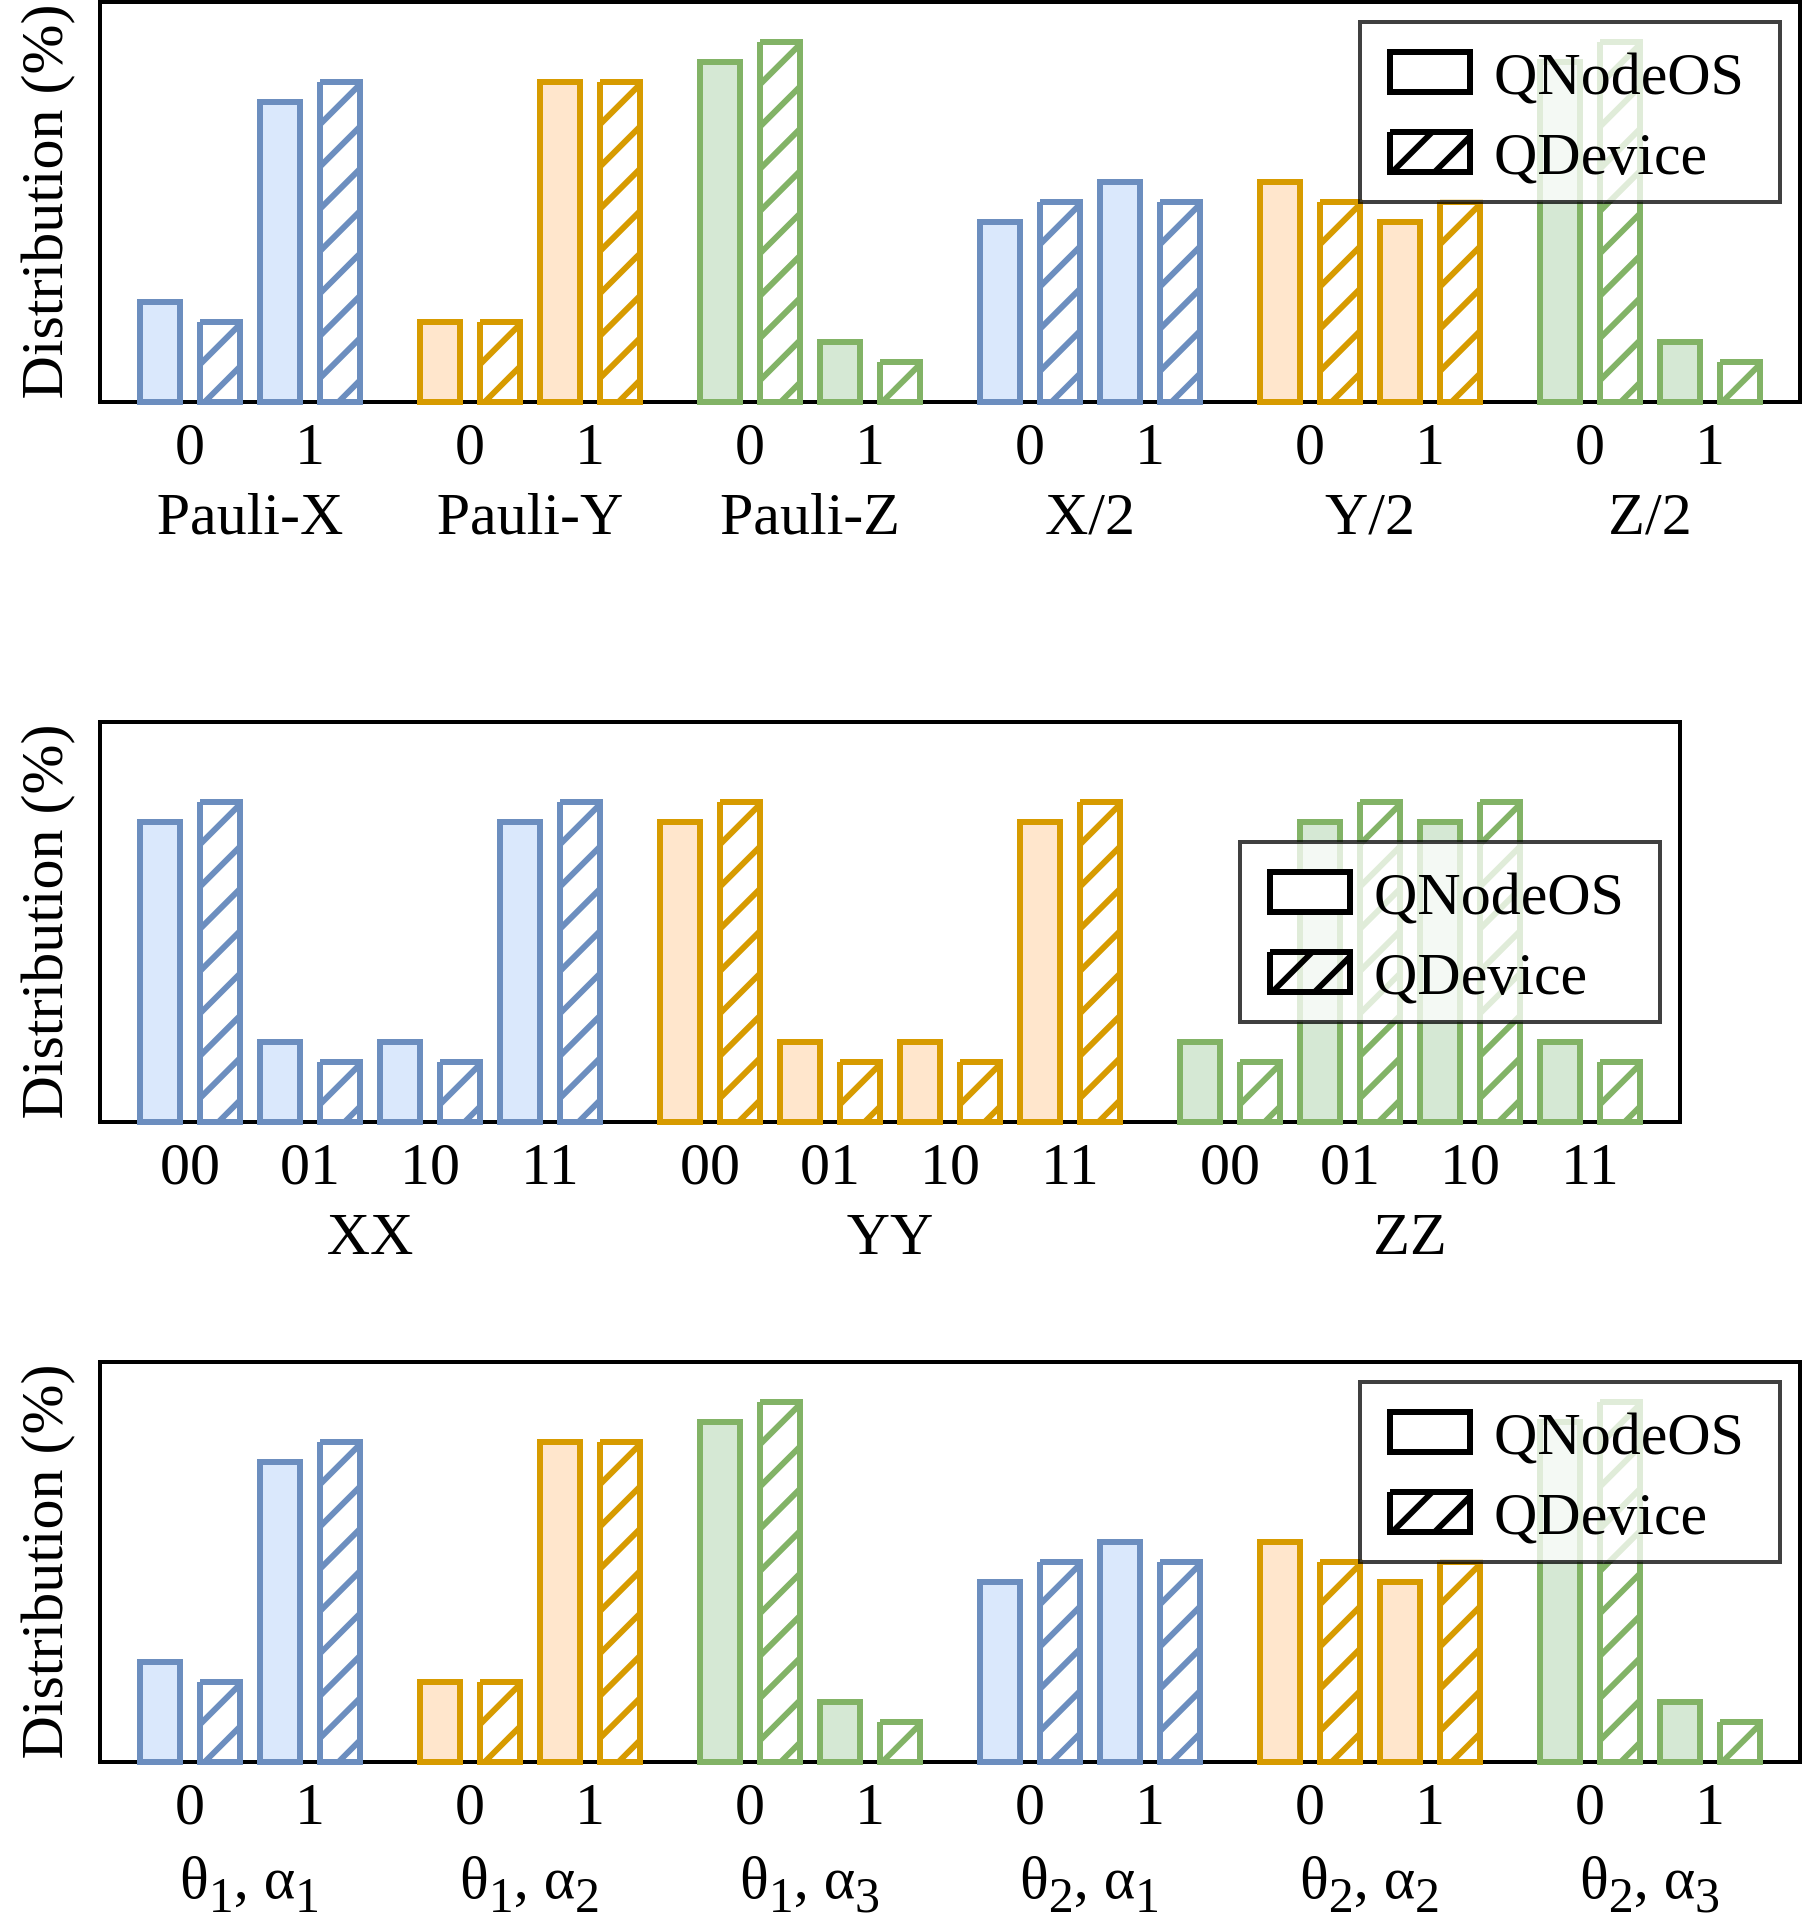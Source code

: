 <mxfile version="13.7.9" type="device"><diagram id="mOewzggBEa7QMWtd0Ktc" name="Page-1"><mxGraphModel dx="981" dy="559" grid="1" gridSize="10" guides="1" tooltips="1" connect="1" arrows="1" fold="1" page="1" pageScale="1" pageWidth="1100" pageHeight="850" math="0" shadow="0"><root><mxCell id="0"/><mxCell id="1" parent="0"/><mxCell id="BdCPT7Sbi80K2pTGD0yl-30" value="" style="rounded=0;whiteSpace=wrap;html=1;fillStyle=diag;fillColor=none;fontFamily=Times New Roman;fontSize=20;strokeWidth=2;" parent="1" vertex="1"><mxGeometry x="200" y="40" width="850" height="200" as="geometry"/></mxCell><mxCell id="BdCPT7Sbi80K2pTGD0yl-31" value="" style="rounded=0;whiteSpace=wrap;html=1;strokeColor=#6c8ebf;fillColor=#dae8fc;strokeWidth=3;" parent="1" vertex="1"><mxGeometry x="220" y="190" width="20" height="50" as="geometry"/></mxCell><mxCell id="BdCPT7Sbi80K2pTGD0yl-32" value="" style="rounded=0;whiteSpace=wrap;html=1;strokeColor=#6c8ebf;fillColor=#dae8fc;strokeWidth=3;" parent="1" vertex="1"><mxGeometry x="280" y="90" width="20" height="150" as="geometry"/></mxCell><mxCell id="BdCPT7Sbi80K2pTGD0yl-33" value="" style="rounded=0;whiteSpace=wrap;html=1;strokeColor=#d79b00;fillColor=#ffe6cc;strokeWidth=3;" parent="1" vertex="1"><mxGeometry x="420" y="80" width="20" height="160" as="geometry"/></mxCell><mxCell id="BdCPT7Sbi80K2pTGD0yl-34" value="" style="rounded=0;whiteSpace=wrap;html=1;strokeColor=#d79b00;fillColor=#ffe6cc;strokeWidth=3;" parent="1" vertex="1"><mxGeometry x="360" y="200" width="20" height="40" as="geometry"/></mxCell><mxCell id="BdCPT7Sbi80K2pTGD0yl-35" value="" style="rounded=0;whiteSpace=wrap;html=1;strokeColor=#82b366;fillColor=#d5e8d4;strokeWidth=3;" parent="1" vertex="1"><mxGeometry x="560" y="210" width="20" height="30" as="geometry"/></mxCell><mxCell id="BdCPT7Sbi80K2pTGD0yl-36" value="" style="rounded=0;whiteSpace=wrap;html=1;strokeColor=#82b366;fillColor=#d5e8d4;strokeWidth=3;" parent="1" vertex="1"><mxGeometry x="500" y="70" width="20" height="170" as="geometry"/></mxCell><mxCell id="BdCPT7Sbi80K2pTGD0yl-37" value="0" style="text;html=1;strokeColor=none;fillColor=none;align=center;verticalAlign=middle;whiteSpace=wrap;rounded=0;fontSize=30;fontFamily=Times New Roman;" parent="1" vertex="1"><mxGeometry x="220" y="250" width="50" height="20" as="geometry"/></mxCell><mxCell id="BdCPT7Sbi80K2pTGD0yl-38" value="1" style="text;html=1;strokeColor=none;fillColor=none;align=center;verticalAlign=middle;whiteSpace=wrap;rounded=0;fontSize=30;fontFamily=Times New Roman;" parent="1" vertex="1"><mxGeometry x="280" y="250" width="50" height="20" as="geometry"/></mxCell><mxCell id="BdCPT7Sbi80K2pTGD0yl-39" value="0" style="text;html=1;strokeColor=none;fillColor=none;align=center;verticalAlign=middle;whiteSpace=wrap;rounded=0;fontSize=30;fontFamily=Times New Roman;" parent="1" vertex="1"><mxGeometry x="360" y="250" width="50" height="20" as="geometry"/></mxCell><mxCell id="BdCPT7Sbi80K2pTGD0yl-40" value="1" style="text;html=1;strokeColor=none;fillColor=none;align=center;verticalAlign=middle;whiteSpace=wrap;rounded=0;fontSize=30;fontFamily=Times New Roman;" parent="1" vertex="1"><mxGeometry x="420" y="250" width="50" height="20" as="geometry"/></mxCell><mxCell id="BdCPT7Sbi80K2pTGD0yl-41" value="0" style="text;html=1;strokeColor=none;fillColor=none;align=center;verticalAlign=middle;whiteSpace=wrap;rounded=0;fontSize=30;fontFamily=Times New Roman;" parent="1" vertex="1"><mxGeometry x="500" y="250" width="50" height="20" as="geometry"/></mxCell><mxCell id="BdCPT7Sbi80K2pTGD0yl-42" value="1" style="text;html=1;strokeColor=none;fillColor=none;align=center;verticalAlign=middle;whiteSpace=wrap;rounded=0;fontSize=30;fontFamily=Times New Roman;" parent="1" vertex="1"><mxGeometry x="560" y="250" width="50" height="20" as="geometry"/></mxCell><mxCell id="BdCPT7Sbi80K2pTGD0yl-43" value="" style="verticalLabelPosition=bottom;verticalAlign=top;html=1;shape=mxgraph.basic.patternFillRect;fillStyle=diag;step=15;fillStrokeWidth=3;fillStrokeColor=#6C8EBF;fontFamily=Times New Roman;fontSize=20;fillColor=none;strokeWidth=3;strokeColor=#6C8EBF;" parent="1" vertex="1"><mxGeometry x="310" y="80" width="20" height="160" as="geometry"/></mxCell><mxCell id="BdCPT7Sbi80K2pTGD0yl-44" value="" style="verticalLabelPosition=bottom;verticalAlign=top;html=1;shape=mxgraph.basic.patternFillRect;fillStyle=diag;step=15;fillStrokeWidth=3;fillStrokeColor=#6C8EBF;fontFamily=Times New Roman;fontSize=20;fillColor=none;strokeWidth=3;strokeColor=#6C8EBF;" parent="1" vertex="1"><mxGeometry x="250" y="200" width="20" height="40" as="geometry"/></mxCell><mxCell id="BdCPT7Sbi80K2pTGD0yl-45" value="" style="verticalLabelPosition=bottom;verticalAlign=top;html=1;shape=mxgraph.basic.patternFillRect;fillStyle=diag;step=15;fillStrokeWidth=3;fillStrokeColor=#D79B00;fontFamily=Times New Roman;fontSize=20;fillColor=none;strokeWidth=3;strokeColor=#D79B00;" parent="1" vertex="1"><mxGeometry x="450" y="80" width="20" height="160" as="geometry"/></mxCell><mxCell id="BdCPT7Sbi80K2pTGD0yl-46" value="" style="verticalLabelPosition=bottom;verticalAlign=top;html=1;shape=mxgraph.basic.patternFillRect;fillStyle=diag;step=15;fillStrokeWidth=3;fillStrokeColor=#D79B00;fontFamily=Times New Roman;fontSize=20;fillColor=none;strokeWidth=3;strokeColor=#D79B00;" parent="1" vertex="1"><mxGeometry x="390" y="200" width="20" height="40" as="geometry"/></mxCell><mxCell id="BdCPT7Sbi80K2pTGD0yl-47" value="" style="verticalLabelPosition=bottom;verticalAlign=top;html=1;shape=mxgraph.basic.patternFillRect;fillStyle=diag;step=15;fillStrokeWidth=3;fillStrokeColor=#82B366;fontFamily=Times New Roman;fontSize=20;strokeColor=#82b366;fillColor=none;strokeWidth=3;" parent="1" vertex="1"><mxGeometry x="590" y="220" width="20" height="20" as="geometry"/></mxCell><mxCell id="BdCPT7Sbi80K2pTGD0yl-48" value="" style="verticalLabelPosition=bottom;verticalAlign=top;html=1;shape=mxgraph.basic.patternFillRect;fillStyle=diag;step=15;fillStrokeWidth=3;fillStrokeColor=#82B366;fontFamily=Times New Roman;fontSize=20;strokeColor=#82b366;fillColor=none;strokeWidth=3;" parent="1" vertex="1"><mxGeometry x="530" y="60" width="20" height="180" as="geometry"/></mxCell><mxCell id="BdCPT7Sbi80K2pTGD0yl-49" value="Pauli-X" style="text;html=1;strokeColor=none;fillColor=none;align=center;verticalAlign=middle;whiteSpace=wrap;rounded=0;fontSize=30;fontFamily=Times New Roman;" parent="1" vertex="1"><mxGeometry x="220" y="285" width="110" height="20" as="geometry"/></mxCell><mxCell id="BdCPT7Sbi80K2pTGD0yl-50" value="Pauli-Y" style="text;html=1;strokeColor=none;fillColor=none;align=center;verticalAlign=middle;whiteSpace=wrap;rounded=0;fontSize=30;fontFamily=Times New Roman;" parent="1" vertex="1"><mxGeometry x="360" y="285" width="110" height="20" as="geometry"/></mxCell><mxCell id="BdCPT7Sbi80K2pTGD0yl-52" value="Distribution (%)" style="text;html=1;strokeColor=none;fillColor=none;align=center;verticalAlign=middle;whiteSpace=wrap;rounded=0;fontSize=30;fontFamily=Times New Roman;horizontal=0;" parent="1" vertex="1"><mxGeometry x="150" y="40" width="40" height="200" as="geometry"/></mxCell><mxCell id="BdCPT7Sbi80K2pTGD0yl-53" value="" style="rounded=0;whiteSpace=wrap;html=1;fillStyle=diag;fillColor=none;fontFamily=Times New Roman;fontSize=20;strokeWidth=2;" parent="1" vertex="1"><mxGeometry x="200" y="400" width="790" height="200" as="geometry"/></mxCell><mxCell id="BdCPT7Sbi80K2pTGD0yl-54" value="" style="rounded=0;whiteSpace=wrap;html=1;strokeColor=#6c8ebf;fillColor=#dae8fc;strokeWidth=3;" parent="1" vertex="1"><mxGeometry x="220" y="450" width="20" height="150" as="geometry"/></mxCell><mxCell id="BdCPT7Sbi80K2pTGD0yl-60" value="00" style="text;html=1;strokeColor=none;fillColor=none;align=center;verticalAlign=middle;whiteSpace=wrap;rounded=0;fontSize=30;fontFamily=Times New Roman;" parent="1" vertex="1"><mxGeometry x="220" y="610" width="50" height="20" as="geometry"/></mxCell><mxCell id="BdCPT7Sbi80K2pTGD0yl-61" value="01" style="text;html=1;strokeColor=none;fillColor=none;align=center;verticalAlign=middle;whiteSpace=wrap;rounded=0;fontSize=30;fontFamily=Times New Roman;" parent="1" vertex="1"><mxGeometry x="280" y="610" width="50" height="20" as="geometry"/></mxCell><mxCell id="BdCPT7Sbi80K2pTGD0yl-66" value="" style="verticalLabelPosition=bottom;verticalAlign=top;html=1;shape=mxgraph.basic.patternFillRect;fillStyle=diag;step=15;fillStrokeWidth=3;fillStrokeColor=#6C8EBF;fontFamily=Times New Roman;fontSize=20;fillColor=none;strokeWidth=3;strokeColor=#6C8EBF;" parent="1" vertex="1"><mxGeometry x="250" y="440" width="20" height="160" as="geometry"/></mxCell><mxCell id="BdCPT7Sbi80K2pTGD0yl-67" value="" style="verticalLabelPosition=bottom;verticalAlign=top;html=1;shape=mxgraph.basic.patternFillRect;fillStyle=diag;step=15;fillStrokeWidth=3;fillStrokeColor=#6C8EBF;fontFamily=Times New Roman;fontSize=20;fillColor=none;strokeWidth=3;strokeColor=#6C8EBF;" parent="1" vertex="1"><mxGeometry x="310" y="570" width="20" height="30" as="geometry"/></mxCell><mxCell id="BdCPT7Sbi80K2pTGD0yl-72" value="XX" style="text;html=1;strokeColor=none;fillColor=none;align=center;verticalAlign=middle;whiteSpace=wrap;rounded=0;fontSize=30;fontFamily=Times New Roman;" parent="1" vertex="1"><mxGeometry x="220" y="645" width="230" height="20" as="geometry"/></mxCell><mxCell id="BdCPT7Sbi80K2pTGD0yl-75" value="Distribution (%)" style="text;html=1;strokeColor=none;fillColor=none;align=center;verticalAlign=middle;whiteSpace=wrap;rounded=0;fontSize=30;fontFamily=Times New Roman;horizontal=0;" parent="1" vertex="1"><mxGeometry x="150" y="400" width="40" height="200" as="geometry"/></mxCell><mxCell id="BdCPT7Sbi80K2pTGD0yl-77" value="" style="rounded=0;whiteSpace=wrap;html=1;strokeColor=#6c8ebf;fillColor=#dae8fc;strokeWidth=3;" parent="1" vertex="1"><mxGeometry x="280" y="560" width="20" height="40" as="geometry"/></mxCell><mxCell id="BdCPT7Sbi80K2pTGD0yl-80" value="" style="verticalLabelPosition=bottom;verticalAlign=top;html=1;shape=mxgraph.basic.patternFillRect;fillStyle=diag;step=15;fillStrokeWidth=3;fillStrokeColor=#6C8EBF;fontFamily=Times New Roman;fontSize=20;fillColor=none;strokeWidth=3;strokeColor=#6C8EBF;" parent="1" vertex="1"><mxGeometry x="370" y="570" width="20" height="30" as="geometry"/></mxCell><mxCell id="BdCPT7Sbi80K2pTGD0yl-81" value="" style="rounded=0;whiteSpace=wrap;html=1;strokeColor=#6c8ebf;fillColor=#dae8fc;strokeWidth=3;" parent="1" vertex="1"><mxGeometry x="340" y="560" width="20" height="40" as="geometry"/></mxCell><mxCell id="BdCPT7Sbi80K2pTGD0yl-82" value="" style="verticalLabelPosition=bottom;verticalAlign=top;html=1;shape=mxgraph.basic.patternFillRect;fillStyle=diag;step=15;fillStrokeWidth=3;fillStrokeColor=#6C8EBF;fontFamily=Times New Roman;fontSize=20;fillColor=none;strokeWidth=3;strokeColor=#6C8EBF;" parent="1" vertex="1"><mxGeometry x="430" y="440" width="20" height="160" as="geometry"/></mxCell><mxCell id="BdCPT7Sbi80K2pTGD0yl-83" value="" style="rounded=0;whiteSpace=wrap;html=1;strokeColor=#6c8ebf;fillColor=#dae8fc;strokeWidth=3;" parent="1" vertex="1"><mxGeometry x="400" y="450" width="20" height="150" as="geometry"/></mxCell><mxCell id="BdCPT7Sbi80K2pTGD0yl-84" value="" style="rounded=0;whiteSpace=wrap;html=1;strokeColor=#d79b00;fillColor=#ffe6cc;strokeWidth=3;" parent="1" vertex="1"><mxGeometry x="480" y="450" width="20" height="150" as="geometry"/></mxCell><mxCell id="BdCPT7Sbi80K2pTGD0yl-85" value="" style="verticalLabelPosition=bottom;verticalAlign=top;html=1;shape=mxgraph.basic.patternFillRect;fillStyle=diag;step=15;fillStrokeWidth=3;fillStrokeColor=#D79B00;fontFamily=Times New Roman;fontSize=20;fillColor=none;strokeWidth=3;strokeColor=#D79B00;" parent="1" vertex="1"><mxGeometry x="510" y="440" width="20" height="160" as="geometry"/></mxCell><mxCell id="BdCPT7Sbi80K2pTGD0yl-86" value="" style="verticalLabelPosition=bottom;verticalAlign=top;html=1;shape=mxgraph.basic.patternFillRect;fillStyle=diag;step=15;fillStrokeWidth=3;fillStrokeColor=#D79B00;fontFamily=Times New Roman;fontSize=20;fillColor=none;strokeWidth=3;strokeColor=#D79B00;" parent="1" vertex="1"><mxGeometry x="570" y="570" width="20" height="30" as="geometry"/></mxCell><mxCell id="BdCPT7Sbi80K2pTGD0yl-87" value="" style="rounded=0;whiteSpace=wrap;html=1;strokeColor=#d79b00;fillColor=#ffe6cc;strokeWidth=3;" parent="1" vertex="1"><mxGeometry x="540" y="560" width="20" height="40" as="geometry"/></mxCell><mxCell id="BdCPT7Sbi80K2pTGD0yl-88" value="" style="verticalLabelPosition=bottom;verticalAlign=top;html=1;shape=mxgraph.basic.patternFillRect;fillStyle=diag;step=15;fillStrokeWidth=3;fillStrokeColor=#D79B00;fontFamily=Times New Roman;fontSize=20;fillColor=none;strokeWidth=3;strokeColor=#D79B00;" parent="1" vertex="1"><mxGeometry x="630" y="570" width="20" height="30" as="geometry"/></mxCell><mxCell id="BdCPT7Sbi80K2pTGD0yl-89" value="" style="rounded=0;whiteSpace=wrap;html=1;strokeColor=#d79b00;fillColor=#ffe6cc;strokeWidth=3;" parent="1" vertex="1"><mxGeometry x="600" y="560" width="20" height="40" as="geometry"/></mxCell><mxCell id="BdCPT7Sbi80K2pTGD0yl-90" value="" style="verticalLabelPosition=bottom;verticalAlign=top;html=1;shape=mxgraph.basic.patternFillRect;fillStyle=diag;step=15;fillStrokeWidth=3;fillStrokeColor=#D79B00;fontFamily=Times New Roman;fontSize=20;fillColor=none;strokeWidth=3;strokeColor=#D79B00;" parent="1" vertex="1"><mxGeometry x="690" y="440" width="20" height="160" as="geometry"/></mxCell><mxCell id="BdCPT7Sbi80K2pTGD0yl-91" value="" style="rounded=0;whiteSpace=wrap;html=1;strokeColor=#d79b00;fillColor=#ffe6cc;strokeWidth=3;" parent="1" vertex="1"><mxGeometry x="660" y="450" width="20" height="150" as="geometry"/></mxCell><mxCell id="BdCPT7Sbi80K2pTGD0yl-92" value="" style="rounded=0;whiteSpace=wrap;html=1;strokeColor=#82b366;fillColor=#d5e8d4;strokeWidth=3;" parent="1" vertex="1"><mxGeometry x="860" y="450" width="20" height="150" as="geometry"/></mxCell><mxCell id="BdCPT7Sbi80K2pTGD0yl-93" value="" style="verticalLabelPosition=bottom;verticalAlign=top;html=1;shape=mxgraph.basic.patternFillRect;fillStyle=diag;step=15;fillStrokeWidth=3;fillStrokeColor=#82B366;fontFamily=Times New Roman;fontSize=20;strokeColor=#82b366;fillColor=none;strokeWidth=3;" parent="1" vertex="1"><mxGeometry x="890" y="440" width="20" height="160" as="geometry"/></mxCell><mxCell id="BdCPT7Sbi80K2pTGD0yl-94" value="" style="verticalLabelPosition=bottom;verticalAlign=top;html=1;shape=mxgraph.basic.patternFillRect;fillStyle=diag;step=15;fillStrokeWidth=3;fillStrokeColor=#82B366;fontFamily=Times New Roman;fontSize=20;strokeColor=#82b366;fillColor=none;strokeWidth=3;" parent="1" vertex="1"><mxGeometry x="950" y="570" width="20" height="30" as="geometry"/></mxCell><mxCell id="BdCPT7Sbi80K2pTGD0yl-95" value="" style="rounded=0;whiteSpace=wrap;html=1;strokeColor=#82b366;fillColor=#d5e8d4;strokeWidth=3;" parent="1" vertex="1"><mxGeometry x="920" y="560" width="20" height="40" as="geometry"/></mxCell><mxCell id="BdCPT7Sbi80K2pTGD0yl-96" value="" style="verticalLabelPosition=bottom;verticalAlign=top;html=1;shape=mxgraph.basic.patternFillRect;fillStyle=diag;step=15;fillStrokeWidth=3;fillStrokeColor=#82B366;fontFamily=Times New Roman;fontSize=20;strokeColor=#82b366;fillColor=none;strokeWidth=3;" parent="1" vertex="1"><mxGeometry x="770" y="570" width="20" height="30" as="geometry"/></mxCell><mxCell id="BdCPT7Sbi80K2pTGD0yl-97" value="" style="rounded=0;whiteSpace=wrap;html=1;strokeColor=#82b366;fillColor=#d5e8d4;strokeWidth=3;" parent="1" vertex="1"><mxGeometry x="740" y="560" width="20" height="40" as="geometry"/></mxCell><mxCell id="BdCPT7Sbi80K2pTGD0yl-98" value="" style="verticalLabelPosition=bottom;verticalAlign=top;html=1;shape=mxgraph.basic.patternFillRect;fillStyle=diag;step=15;fillStrokeWidth=3;fillStrokeColor=#82B366;fontFamily=Times New Roman;fontSize=20;strokeColor=#82b366;fillColor=none;strokeWidth=3;" parent="1" vertex="1"><mxGeometry x="830" y="440" width="20" height="160" as="geometry"/></mxCell><mxCell id="BdCPT7Sbi80K2pTGD0yl-99" value="" style="rounded=0;whiteSpace=wrap;html=1;strokeColor=#82b366;fillColor=#d5e8d4;strokeWidth=3;" parent="1" vertex="1"><mxGeometry x="800" y="450" width="20" height="150" as="geometry"/></mxCell><mxCell id="BdCPT7Sbi80K2pTGD0yl-100" value="10" style="text;html=1;strokeColor=none;fillColor=none;align=center;verticalAlign=middle;whiteSpace=wrap;rounded=0;fontSize=30;fontFamily=Times New Roman;" parent="1" vertex="1"><mxGeometry x="340" y="610" width="50" height="20" as="geometry"/></mxCell><mxCell id="BdCPT7Sbi80K2pTGD0yl-101" value="11" style="text;html=1;strokeColor=none;fillColor=none;align=center;verticalAlign=middle;whiteSpace=wrap;rounded=0;fontSize=30;fontFamily=Times New Roman;" parent="1" vertex="1"><mxGeometry x="400" y="610" width="50" height="20" as="geometry"/></mxCell><mxCell id="BdCPT7Sbi80K2pTGD0yl-102" value="00" style="text;html=1;strokeColor=none;fillColor=none;align=center;verticalAlign=middle;whiteSpace=wrap;rounded=0;fontSize=30;fontFamily=Times New Roman;" parent="1" vertex="1"><mxGeometry x="480" y="610" width="50" height="20" as="geometry"/></mxCell><mxCell id="BdCPT7Sbi80K2pTGD0yl-103" value="01" style="text;html=1;strokeColor=none;fillColor=none;align=center;verticalAlign=middle;whiteSpace=wrap;rounded=0;fontSize=30;fontFamily=Times New Roman;" parent="1" vertex="1"><mxGeometry x="540" y="610" width="50" height="20" as="geometry"/></mxCell><mxCell id="BdCPT7Sbi80K2pTGD0yl-104" value="10" style="text;html=1;strokeColor=none;fillColor=none;align=center;verticalAlign=middle;whiteSpace=wrap;rounded=0;fontSize=30;fontFamily=Times New Roman;" parent="1" vertex="1"><mxGeometry x="600" y="610" width="50" height="20" as="geometry"/></mxCell><mxCell id="BdCPT7Sbi80K2pTGD0yl-105" value="11" style="text;html=1;strokeColor=none;fillColor=none;align=center;verticalAlign=middle;whiteSpace=wrap;rounded=0;fontSize=30;fontFamily=Times New Roman;" parent="1" vertex="1"><mxGeometry x="660" y="610" width="50" height="20" as="geometry"/></mxCell><mxCell id="BdCPT7Sbi80K2pTGD0yl-106" value="00" style="text;html=1;strokeColor=none;fillColor=none;align=center;verticalAlign=middle;whiteSpace=wrap;rounded=0;fontSize=30;fontFamily=Times New Roman;" parent="1" vertex="1"><mxGeometry x="740" y="610" width="50" height="20" as="geometry"/></mxCell><mxCell id="BdCPT7Sbi80K2pTGD0yl-107" value="01" style="text;html=1;strokeColor=none;fillColor=none;align=center;verticalAlign=middle;whiteSpace=wrap;rounded=0;fontSize=30;fontFamily=Times New Roman;" parent="1" vertex="1"><mxGeometry x="800" y="610" width="50" height="20" as="geometry"/></mxCell><mxCell id="BdCPT7Sbi80K2pTGD0yl-108" value="10" style="text;html=1;strokeColor=none;fillColor=none;align=center;verticalAlign=middle;whiteSpace=wrap;rounded=0;fontSize=30;fontFamily=Times New Roman;" parent="1" vertex="1"><mxGeometry x="860" y="610" width="50" height="20" as="geometry"/></mxCell><mxCell id="BdCPT7Sbi80K2pTGD0yl-109" value="11" style="text;html=1;strokeColor=none;fillColor=none;align=center;verticalAlign=middle;whiteSpace=wrap;rounded=0;fontSize=30;fontFamily=Times New Roman;" parent="1" vertex="1"><mxGeometry x="920" y="610" width="50" height="20" as="geometry"/></mxCell><mxCell id="BdCPT7Sbi80K2pTGD0yl-110" value="YY" style="text;html=1;strokeColor=none;fillColor=none;align=center;verticalAlign=middle;whiteSpace=wrap;rounded=0;fontSize=30;fontFamily=Times New Roman;" parent="1" vertex="1"><mxGeometry x="480" y="645" width="230" height="20" as="geometry"/></mxCell><mxCell id="BdCPT7Sbi80K2pTGD0yl-111" value="ZZ" style="text;html=1;strokeColor=none;fillColor=none;align=center;verticalAlign=middle;whiteSpace=wrap;rounded=0;fontSize=30;fontFamily=Times New Roman;" parent="1" vertex="1"><mxGeometry x="740" y="645" width="230" height="20" as="geometry"/></mxCell><mxCell id="BdCPT7Sbi80K2pTGD0yl-118" value="" style="rounded=0;whiteSpace=wrap;html=1;fillStyle=diag;strokeColor=#000000;strokeWidth=2;fontFamily=Times New Roman;fontSize=30;align=left;opacity=75;" parent="1" vertex="1"><mxGeometry x="770" y="460" width="210" height="90" as="geometry"/></mxCell><mxCell id="BdCPT7Sbi80K2pTGD0yl-51" value="QNodeOS" style="text;html=1;strokeColor=none;fillColor=none;align=left;verticalAlign=middle;whiteSpace=wrap;rounded=0;fontSize=30;fontFamily=Times New Roman;" parent="1" vertex="1"><mxGeometry x="835" y="465" width="140" height="40" as="geometry"/></mxCell><mxCell id="BdCPT7Sbi80K2pTGD0yl-112" value="QDevice" style="text;html=1;strokeColor=none;fillColor=none;align=left;verticalAlign=middle;whiteSpace=wrap;rounded=0;fontSize=30;fontFamily=Times New Roman;" parent="1" vertex="1"><mxGeometry x="835" y="505" width="140" height="40" as="geometry"/></mxCell><mxCell id="BdCPT7Sbi80K2pTGD0yl-114" value="" style="rounded=0;whiteSpace=wrap;html=1;strokeWidth=3;" parent="1" vertex="1"><mxGeometry x="785" y="475" width="40" height="20" as="geometry"/></mxCell><mxCell id="BdCPT7Sbi80K2pTGD0yl-117" value="" style="verticalLabelPosition=bottom;verticalAlign=top;html=1;shape=mxgraph.basic.patternFillRect;fillStyle=diag;step=15;fillStrokeWidth=3;fillStrokeColor=#000000;fontFamily=Times New Roman;fontSize=20;fillColor=none;strokeWidth=3;" parent="1" vertex="1"><mxGeometry x="785" y="515" width="40" height="20" as="geometry"/></mxCell><mxCell id="BdCPT7Sbi80K2pTGD0yl-125" value="Pauli-Z" style="text;html=1;strokeColor=none;fillColor=none;align=center;verticalAlign=middle;whiteSpace=wrap;rounded=0;fontSize=30;fontFamily=Times New Roman;" parent="1" vertex="1"><mxGeometry x="500" y="285" width="110" height="20" as="geometry"/></mxCell><mxCell id="GlEeCmAXo3G-aBtRVcIb-1" value="" style="rounded=0;whiteSpace=wrap;html=1;strokeColor=#6c8ebf;fillColor=#dae8fc;strokeWidth=3;" vertex="1" parent="1"><mxGeometry x="640" y="150" width="20" height="90" as="geometry"/></mxCell><mxCell id="GlEeCmAXo3G-aBtRVcIb-2" value="" style="rounded=0;whiteSpace=wrap;html=1;strokeColor=#6c8ebf;fillColor=#dae8fc;strokeWidth=3;" vertex="1" parent="1"><mxGeometry x="700" y="130" width="20" height="110" as="geometry"/></mxCell><mxCell id="GlEeCmAXo3G-aBtRVcIb-3" value="" style="rounded=0;whiteSpace=wrap;html=1;strokeColor=#d79b00;fillColor=#ffe6cc;strokeWidth=3;" vertex="1" parent="1"><mxGeometry x="840" y="150" width="20" height="90" as="geometry"/></mxCell><mxCell id="GlEeCmAXo3G-aBtRVcIb-4" value="" style="rounded=0;whiteSpace=wrap;html=1;strokeColor=#d79b00;fillColor=#ffe6cc;strokeWidth=3;" vertex="1" parent="1"><mxGeometry x="780" y="130" width="20" height="110" as="geometry"/></mxCell><mxCell id="GlEeCmAXo3G-aBtRVcIb-5" value="" style="rounded=0;whiteSpace=wrap;html=1;strokeColor=#82b366;fillColor=#d5e8d4;strokeWidth=3;" vertex="1" parent="1"><mxGeometry x="980" y="210" width="20" height="30" as="geometry"/></mxCell><mxCell id="GlEeCmAXo3G-aBtRVcIb-6" value="" style="rounded=0;whiteSpace=wrap;html=1;strokeColor=#82b366;fillColor=#d5e8d4;strokeWidth=3;" vertex="1" parent="1"><mxGeometry x="920" y="70" width="20" height="170" as="geometry"/></mxCell><mxCell id="GlEeCmAXo3G-aBtRVcIb-7" value="0" style="text;html=1;strokeColor=none;fillColor=none;align=center;verticalAlign=middle;whiteSpace=wrap;rounded=0;fontSize=30;fontFamily=Times New Roman;" vertex="1" parent="1"><mxGeometry x="640" y="250" width="50" height="20" as="geometry"/></mxCell><mxCell id="GlEeCmAXo3G-aBtRVcIb-8" value="1" style="text;html=1;strokeColor=none;fillColor=none;align=center;verticalAlign=middle;whiteSpace=wrap;rounded=0;fontSize=30;fontFamily=Times New Roman;" vertex="1" parent="1"><mxGeometry x="700" y="250" width="50" height="20" as="geometry"/></mxCell><mxCell id="GlEeCmAXo3G-aBtRVcIb-9" value="0" style="text;html=1;strokeColor=none;fillColor=none;align=center;verticalAlign=middle;whiteSpace=wrap;rounded=0;fontSize=30;fontFamily=Times New Roman;" vertex="1" parent="1"><mxGeometry x="780" y="250" width="50" height="20" as="geometry"/></mxCell><mxCell id="GlEeCmAXo3G-aBtRVcIb-10" value="1" style="text;html=1;strokeColor=none;fillColor=none;align=center;verticalAlign=middle;whiteSpace=wrap;rounded=0;fontSize=30;fontFamily=Times New Roman;" vertex="1" parent="1"><mxGeometry x="840" y="250" width="50" height="20" as="geometry"/></mxCell><mxCell id="GlEeCmAXo3G-aBtRVcIb-11" value="0" style="text;html=1;strokeColor=none;fillColor=none;align=center;verticalAlign=middle;whiteSpace=wrap;rounded=0;fontSize=30;fontFamily=Times New Roman;" vertex="1" parent="1"><mxGeometry x="920" y="250" width="50" height="20" as="geometry"/></mxCell><mxCell id="GlEeCmAXo3G-aBtRVcIb-12" value="1" style="text;html=1;strokeColor=none;fillColor=none;align=center;verticalAlign=middle;whiteSpace=wrap;rounded=0;fontSize=30;fontFamily=Times New Roman;" vertex="1" parent="1"><mxGeometry x="980" y="250" width="50" height="20" as="geometry"/></mxCell><mxCell id="GlEeCmAXo3G-aBtRVcIb-13" value="" style="verticalLabelPosition=bottom;verticalAlign=top;html=1;shape=mxgraph.basic.patternFillRect;fillStyle=diag;step=15;fillStrokeWidth=3;fillStrokeColor=#6C8EBF;fontFamily=Times New Roman;fontSize=20;fillColor=none;strokeWidth=3;strokeColor=#6C8EBF;" vertex="1" parent="1"><mxGeometry x="730" y="140" width="20" height="100" as="geometry"/></mxCell><mxCell id="GlEeCmAXo3G-aBtRVcIb-14" value="" style="verticalLabelPosition=bottom;verticalAlign=top;html=1;shape=mxgraph.basic.patternFillRect;fillStyle=diag;step=15;fillStrokeWidth=3;fillStrokeColor=#6C8EBF;fontFamily=Times New Roman;fontSize=20;fillColor=none;strokeWidth=3;strokeColor=#6C8EBF;" vertex="1" parent="1"><mxGeometry x="670" y="140" width="20" height="100" as="geometry"/></mxCell><mxCell id="GlEeCmAXo3G-aBtRVcIb-15" value="" style="verticalLabelPosition=bottom;verticalAlign=top;html=1;shape=mxgraph.basic.patternFillRect;fillStyle=diag;step=15;fillStrokeWidth=3;fillStrokeColor=#D79B00;fontFamily=Times New Roman;fontSize=20;fillColor=none;strokeWidth=3;strokeColor=#D79B00;" vertex="1" parent="1"><mxGeometry x="870" y="140" width="20" height="100" as="geometry"/></mxCell><mxCell id="GlEeCmAXo3G-aBtRVcIb-16" value="" style="verticalLabelPosition=bottom;verticalAlign=top;html=1;shape=mxgraph.basic.patternFillRect;fillStyle=diag;step=15;fillStrokeWidth=3;fillStrokeColor=#D79B00;fontFamily=Times New Roman;fontSize=20;fillColor=none;strokeWidth=3;strokeColor=#D79B00;" vertex="1" parent="1"><mxGeometry x="810" y="140" width="20" height="100" as="geometry"/></mxCell><mxCell id="GlEeCmAXo3G-aBtRVcIb-17" value="" style="verticalLabelPosition=bottom;verticalAlign=top;html=1;shape=mxgraph.basic.patternFillRect;fillStyle=diag;step=15;fillStrokeWidth=3;fillStrokeColor=#82B366;fontFamily=Times New Roman;fontSize=20;strokeColor=#82b366;fillColor=none;strokeWidth=3;" vertex="1" parent="1"><mxGeometry x="1010" y="220" width="20" height="20" as="geometry"/></mxCell><mxCell id="GlEeCmAXo3G-aBtRVcIb-18" value="" style="verticalLabelPosition=bottom;verticalAlign=top;html=1;shape=mxgraph.basic.patternFillRect;fillStyle=diag;step=15;fillStrokeWidth=3;fillStrokeColor=#82B366;fontFamily=Times New Roman;fontSize=20;strokeColor=#82b366;fillColor=none;strokeWidth=3;" vertex="1" parent="1"><mxGeometry x="950" y="60" width="20" height="180" as="geometry"/></mxCell><mxCell id="GlEeCmAXo3G-aBtRVcIb-19" value="X/2" style="text;html=1;strokeColor=none;fillColor=none;align=center;verticalAlign=middle;whiteSpace=wrap;rounded=0;fontSize=30;fontFamily=Times New Roman;" vertex="1" parent="1"><mxGeometry x="640" y="285" width="110" height="20" as="geometry"/></mxCell><mxCell id="GlEeCmAXo3G-aBtRVcIb-20" value="Y/2" style="text;html=1;strokeColor=none;fillColor=none;align=center;verticalAlign=middle;whiteSpace=wrap;rounded=0;fontSize=30;fontFamily=Times New Roman;" vertex="1" parent="1"><mxGeometry x="780" y="285" width="110" height="20" as="geometry"/></mxCell><mxCell id="GlEeCmAXo3G-aBtRVcIb-26" value="Z/2" style="text;html=1;strokeColor=none;fillColor=none;align=center;verticalAlign=middle;whiteSpace=wrap;rounded=0;fontSize=30;fontFamily=Times New Roman;" vertex="1" parent="1"><mxGeometry x="920" y="285" width="110" height="20" as="geometry"/></mxCell><mxCell id="GlEeCmAXo3G-aBtRVcIb-27" value="" style="rounded=0;whiteSpace=wrap;html=1;fillStyle=diag;fillColor=none;fontFamily=Times New Roman;fontSize=20;strokeWidth=2;" vertex="1" parent="1"><mxGeometry x="200" y="720" width="850" height="200" as="geometry"/></mxCell><mxCell id="GlEeCmAXo3G-aBtRVcIb-28" value="" style="rounded=0;whiteSpace=wrap;html=1;strokeColor=#6c8ebf;fillColor=#dae8fc;strokeWidth=3;" vertex="1" parent="1"><mxGeometry x="220" y="870" width="20" height="50" as="geometry"/></mxCell><mxCell id="GlEeCmAXo3G-aBtRVcIb-29" value="" style="rounded=0;whiteSpace=wrap;html=1;strokeColor=#6c8ebf;fillColor=#dae8fc;strokeWidth=3;" vertex="1" parent="1"><mxGeometry x="280" y="770" width="20" height="150" as="geometry"/></mxCell><mxCell id="GlEeCmAXo3G-aBtRVcIb-30" value="" style="rounded=0;whiteSpace=wrap;html=1;strokeColor=#d79b00;fillColor=#ffe6cc;strokeWidth=3;" vertex="1" parent="1"><mxGeometry x="420" y="760" width="20" height="160" as="geometry"/></mxCell><mxCell id="GlEeCmAXo3G-aBtRVcIb-31" value="" style="rounded=0;whiteSpace=wrap;html=1;strokeColor=#d79b00;fillColor=#ffe6cc;strokeWidth=3;" vertex="1" parent="1"><mxGeometry x="360" y="880" width="20" height="40" as="geometry"/></mxCell><mxCell id="GlEeCmAXo3G-aBtRVcIb-32" value="" style="rounded=0;whiteSpace=wrap;html=1;strokeColor=#82b366;fillColor=#d5e8d4;strokeWidth=3;" vertex="1" parent="1"><mxGeometry x="560" y="890" width="20" height="30" as="geometry"/></mxCell><mxCell id="GlEeCmAXo3G-aBtRVcIb-33" value="" style="rounded=0;whiteSpace=wrap;html=1;strokeColor=#82b366;fillColor=#d5e8d4;strokeWidth=3;" vertex="1" parent="1"><mxGeometry x="500" y="750" width="20" height="170" as="geometry"/></mxCell><mxCell id="GlEeCmAXo3G-aBtRVcIb-34" value="0" style="text;html=1;strokeColor=none;fillColor=none;align=center;verticalAlign=middle;whiteSpace=wrap;rounded=0;fontSize=30;fontFamily=Times New Roman;" vertex="1" parent="1"><mxGeometry x="220" y="930" width="50" height="20" as="geometry"/></mxCell><mxCell id="GlEeCmAXo3G-aBtRVcIb-35" value="1" style="text;html=1;strokeColor=none;fillColor=none;align=center;verticalAlign=middle;whiteSpace=wrap;rounded=0;fontSize=30;fontFamily=Times New Roman;" vertex="1" parent="1"><mxGeometry x="280" y="930" width="50" height="20" as="geometry"/></mxCell><mxCell id="GlEeCmAXo3G-aBtRVcIb-36" value="0" style="text;html=1;strokeColor=none;fillColor=none;align=center;verticalAlign=middle;whiteSpace=wrap;rounded=0;fontSize=30;fontFamily=Times New Roman;" vertex="1" parent="1"><mxGeometry x="360" y="930" width="50" height="20" as="geometry"/></mxCell><mxCell id="GlEeCmAXo3G-aBtRVcIb-37" value="1" style="text;html=1;strokeColor=none;fillColor=none;align=center;verticalAlign=middle;whiteSpace=wrap;rounded=0;fontSize=30;fontFamily=Times New Roman;" vertex="1" parent="1"><mxGeometry x="420" y="930" width="50" height="20" as="geometry"/></mxCell><mxCell id="GlEeCmAXo3G-aBtRVcIb-38" value="0" style="text;html=1;strokeColor=none;fillColor=none;align=center;verticalAlign=middle;whiteSpace=wrap;rounded=0;fontSize=30;fontFamily=Times New Roman;" vertex="1" parent="1"><mxGeometry x="500" y="930" width="50" height="20" as="geometry"/></mxCell><mxCell id="GlEeCmAXo3G-aBtRVcIb-39" value="1" style="text;html=1;strokeColor=none;fillColor=none;align=center;verticalAlign=middle;whiteSpace=wrap;rounded=0;fontSize=30;fontFamily=Times New Roman;" vertex="1" parent="1"><mxGeometry x="560" y="930" width="50" height="20" as="geometry"/></mxCell><mxCell id="GlEeCmAXo3G-aBtRVcIb-40" value="" style="verticalLabelPosition=bottom;verticalAlign=top;html=1;shape=mxgraph.basic.patternFillRect;fillStyle=diag;step=15;fillStrokeWidth=3;fillStrokeColor=#6C8EBF;fontFamily=Times New Roman;fontSize=20;fillColor=none;strokeWidth=3;strokeColor=#6C8EBF;" vertex="1" parent="1"><mxGeometry x="310" y="760" width="20" height="160" as="geometry"/></mxCell><mxCell id="GlEeCmAXo3G-aBtRVcIb-41" value="" style="verticalLabelPosition=bottom;verticalAlign=top;html=1;shape=mxgraph.basic.patternFillRect;fillStyle=diag;step=15;fillStrokeWidth=3;fillStrokeColor=#6C8EBF;fontFamily=Times New Roman;fontSize=20;fillColor=none;strokeWidth=3;strokeColor=#6C8EBF;" vertex="1" parent="1"><mxGeometry x="250" y="880" width="20" height="40" as="geometry"/></mxCell><mxCell id="GlEeCmAXo3G-aBtRVcIb-42" value="" style="verticalLabelPosition=bottom;verticalAlign=top;html=1;shape=mxgraph.basic.patternFillRect;fillStyle=diag;step=15;fillStrokeWidth=3;fillStrokeColor=#D79B00;fontFamily=Times New Roman;fontSize=20;fillColor=none;strokeWidth=3;strokeColor=#D79B00;" vertex="1" parent="1"><mxGeometry x="450" y="760" width="20" height="160" as="geometry"/></mxCell><mxCell id="GlEeCmAXo3G-aBtRVcIb-43" value="" style="verticalLabelPosition=bottom;verticalAlign=top;html=1;shape=mxgraph.basic.patternFillRect;fillStyle=diag;step=15;fillStrokeWidth=3;fillStrokeColor=#D79B00;fontFamily=Times New Roman;fontSize=20;fillColor=none;strokeWidth=3;strokeColor=#D79B00;" vertex="1" parent="1"><mxGeometry x="390" y="880" width="20" height="40" as="geometry"/></mxCell><mxCell id="GlEeCmAXo3G-aBtRVcIb-44" value="" style="verticalLabelPosition=bottom;verticalAlign=top;html=1;shape=mxgraph.basic.patternFillRect;fillStyle=diag;step=15;fillStrokeWidth=3;fillStrokeColor=#82B366;fontFamily=Times New Roman;fontSize=20;strokeColor=#82b366;fillColor=none;strokeWidth=3;" vertex="1" parent="1"><mxGeometry x="590" y="900" width="20" height="20" as="geometry"/></mxCell><mxCell id="GlEeCmAXo3G-aBtRVcIb-45" value="" style="verticalLabelPosition=bottom;verticalAlign=top;html=1;shape=mxgraph.basic.patternFillRect;fillStyle=diag;step=15;fillStrokeWidth=3;fillStrokeColor=#82B366;fontFamily=Times New Roman;fontSize=20;strokeColor=#82b366;fillColor=none;strokeWidth=3;" vertex="1" parent="1"><mxGeometry x="530" y="740" width="20" height="180" as="geometry"/></mxCell><mxCell id="GlEeCmAXo3G-aBtRVcIb-46" value="θ&lt;sub&gt;1&lt;/sub&gt;, α&lt;sub&gt;1&lt;/sub&gt;" style="text;html=1;strokeColor=none;fillColor=none;align=center;verticalAlign=middle;whiteSpace=wrap;rounded=0;fontSize=30;fontFamily=Times New Roman;" vertex="1" parent="1"><mxGeometry x="220" y="970" width="110" height="20" as="geometry"/></mxCell><mxCell id="GlEeCmAXo3G-aBtRVcIb-48" value="Distribution (%)" style="text;html=1;strokeColor=none;fillColor=none;align=center;verticalAlign=middle;whiteSpace=wrap;rounded=0;fontSize=30;fontFamily=Times New Roman;horizontal=0;" vertex="1" parent="1"><mxGeometry x="150" y="720" width="40" height="200" as="geometry"/></mxCell><mxCell id="GlEeCmAXo3G-aBtRVcIb-55" value="" style="rounded=0;whiteSpace=wrap;html=1;strokeColor=#6c8ebf;fillColor=#dae8fc;strokeWidth=3;" vertex="1" parent="1"><mxGeometry x="640" y="830" width="20" height="90" as="geometry"/></mxCell><mxCell id="GlEeCmAXo3G-aBtRVcIb-56" value="" style="rounded=0;whiteSpace=wrap;html=1;strokeColor=#6c8ebf;fillColor=#dae8fc;strokeWidth=3;" vertex="1" parent="1"><mxGeometry x="700" y="810" width="20" height="110" as="geometry"/></mxCell><mxCell id="GlEeCmAXo3G-aBtRVcIb-57" value="" style="rounded=0;whiteSpace=wrap;html=1;strokeColor=#d79b00;fillColor=#ffe6cc;strokeWidth=3;" vertex="1" parent="1"><mxGeometry x="840" y="830" width="20" height="90" as="geometry"/></mxCell><mxCell id="GlEeCmAXo3G-aBtRVcIb-58" value="" style="rounded=0;whiteSpace=wrap;html=1;strokeColor=#d79b00;fillColor=#ffe6cc;strokeWidth=3;" vertex="1" parent="1"><mxGeometry x="780" y="810" width="20" height="110" as="geometry"/></mxCell><mxCell id="GlEeCmAXo3G-aBtRVcIb-59" value="" style="rounded=0;whiteSpace=wrap;html=1;strokeColor=#82b366;fillColor=#d5e8d4;strokeWidth=3;" vertex="1" parent="1"><mxGeometry x="980" y="890" width="20" height="30" as="geometry"/></mxCell><mxCell id="GlEeCmAXo3G-aBtRVcIb-60" value="" style="rounded=0;whiteSpace=wrap;html=1;strokeColor=#82b366;fillColor=#d5e8d4;strokeWidth=3;" vertex="1" parent="1"><mxGeometry x="920" y="750" width="20" height="170" as="geometry"/></mxCell><mxCell id="GlEeCmAXo3G-aBtRVcIb-61" value="0" style="text;html=1;strokeColor=none;fillColor=none;align=center;verticalAlign=middle;whiteSpace=wrap;rounded=0;fontSize=30;fontFamily=Times New Roman;" vertex="1" parent="1"><mxGeometry x="640" y="930" width="50" height="20" as="geometry"/></mxCell><mxCell id="GlEeCmAXo3G-aBtRVcIb-62" value="1" style="text;html=1;strokeColor=none;fillColor=none;align=center;verticalAlign=middle;whiteSpace=wrap;rounded=0;fontSize=30;fontFamily=Times New Roman;" vertex="1" parent="1"><mxGeometry x="700" y="930" width="50" height="20" as="geometry"/></mxCell><mxCell id="GlEeCmAXo3G-aBtRVcIb-63" value="0" style="text;html=1;strokeColor=none;fillColor=none;align=center;verticalAlign=middle;whiteSpace=wrap;rounded=0;fontSize=30;fontFamily=Times New Roman;" vertex="1" parent="1"><mxGeometry x="780" y="930" width="50" height="20" as="geometry"/></mxCell><mxCell id="GlEeCmAXo3G-aBtRVcIb-64" value="1" style="text;html=1;strokeColor=none;fillColor=none;align=center;verticalAlign=middle;whiteSpace=wrap;rounded=0;fontSize=30;fontFamily=Times New Roman;" vertex="1" parent="1"><mxGeometry x="840" y="930" width="50" height="20" as="geometry"/></mxCell><mxCell id="GlEeCmAXo3G-aBtRVcIb-65" value="0" style="text;html=1;strokeColor=none;fillColor=none;align=center;verticalAlign=middle;whiteSpace=wrap;rounded=0;fontSize=30;fontFamily=Times New Roman;" vertex="1" parent="1"><mxGeometry x="920" y="930" width="50" height="20" as="geometry"/></mxCell><mxCell id="GlEeCmAXo3G-aBtRVcIb-66" value="1" style="text;html=1;strokeColor=none;fillColor=none;align=center;verticalAlign=middle;whiteSpace=wrap;rounded=0;fontSize=30;fontFamily=Times New Roman;" vertex="1" parent="1"><mxGeometry x="980" y="930" width="50" height="20" as="geometry"/></mxCell><mxCell id="GlEeCmAXo3G-aBtRVcIb-67" value="" style="verticalLabelPosition=bottom;verticalAlign=top;html=1;shape=mxgraph.basic.patternFillRect;fillStyle=diag;step=15;fillStrokeWidth=3;fillStrokeColor=#6C8EBF;fontFamily=Times New Roman;fontSize=20;fillColor=none;strokeWidth=3;strokeColor=#6C8EBF;" vertex="1" parent="1"><mxGeometry x="730" y="820" width="20" height="100" as="geometry"/></mxCell><mxCell id="GlEeCmAXo3G-aBtRVcIb-68" value="" style="verticalLabelPosition=bottom;verticalAlign=top;html=1;shape=mxgraph.basic.patternFillRect;fillStyle=diag;step=15;fillStrokeWidth=3;fillStrokeColor=#6C8EBF;fontFamily=Times New Roman;fontSize=20;fillColor=none;strokeWidth=3;strokeColor=#6C8EBF;" vertex="1" parent="1"><mxGeometry x="670" y="820" width="20" height="100" as="geometry"/></mxCell><mxCell id="GlEeCmAXo3G-aBtRVcIb-69" value="" style="verticalLabelPosition=bottom;verticalAlign=top;html=1;shape=mxgraph.basic.patternFillRect;fillStyle=diag;step=15;fillStrokeWidth=3;fillStrokeColor=#D79B00;fontFamily=Times New Roman;fontSize=20;fillColor=none;strokeWidth=3;strokeColor=#D79B00;" vertex="1" parent="1"><mxGeometry x="870" y="820" width="20" height="100" as="geometry"/></mxCell><mxCell id="GlEeCmAXo3G-aBtRVcIb-70" value="" style="verticalLabelPosition=bottom;verticalAlign=top;html=1;shape=mxgraph.basic.patternFillRect;fillStyle=diag;step=15;fillStrokeWidth=3;fillStrokeColor=#D79B00;fontFamily=Times New Roman;fontSize=20;fillColor=none;strokeWidth=3;strokeColor=#D79B00;" vertex="1" parent="1"><mxGeometry x="810" y="820" width="20" height="100" as="geometry"/></mxCell><mxCell id="GlEeCmAXo3G-aBtRVcIb-71" value="" style="verticalLabelPosition=bottom;verticalAlign=top;html=1;shape=mxgraph.basic.patternFillRect;fillStyle=diag;step=15;fillStrokeWidth=3;fillStrokeColor=#82B366;fontFamily=Times New Roman;fontSize=20;strokeColor=#82b366;fillColor=none;strokeWidth=3;" vertex="1" parent="1"><mxGeometry x="1010" y="900" width="20" height="20" as="geometry"/></mxCell><mxCell id="GlEeCmAXo3G-aBtRVcIb-72" value="" style="verticalLabelPosition=bottom;verticalAlign=top;html=1;shape=mxgraph.basic.patternFillRect;fillStyle=diag;step=15;fillStrokeWidth=3;fillStrokeColor=#82B366;fontFamily=Times New Roman;fontSize=20;strokeColor=#82b366;fillColor=none;strokeWidth=3;" vertex="1" parent="1"><mxGeometry x="950" y="740" width="20" height="180" as="geometry"/></mxCell><mxCell id="GlEeCmAXo3G-aBtRVcIb-81" value="θ&lt;sub&gt;1&lt;/sub&gt;, α&lt;sub&gt;2&lt;/sub&gt;" style="text;html=1;strokeColor=none;fillColor=none;align=center;verticalAlign=middle;whiteSpace=wrap;rounded=0;fontSize=30;fontFamily=Times New Roman;" vertex="1" parent="1"><mxGeometry x="360" y="970" width="110" height="20" as="geometry"/></mxCell><mxCell id="GlEeCmAXo3G-aBtRVcIb-82" value="θ&lt;sub&gt;1&lt;/sub&gt;, α&lt;sub&gt;3&lt;/sub&gt;" style="text;html=1;strokeColor=none;fillColor=none;align=center;verticalAlign=middle;whiteSpace=wrap;rounded=0;fontSize=30;fontFamily=Times New Roman;" vertex="1" parent="1"><mxGeometry x="500" y="970" width="110" height="20" as="geometry"/></mxCell><mxCell id="GlEeCmAXo3G-aBtRVcIb-83" value="θ&lt;sub&gt;2&lt;/sub&gt;, α&lt;sub&gt;1&lt;/sub&gt;" style="text;html=1;strokeColor=none;fillColor=none;align=center;verticalAlign=middle;whiteSpace=wrap;rounded=0;fontSize=30;fontFamily=Times New Roman;" vertex="1" parent="1"><mxGeometry x="640" y="970" width="110" height="20" as="geometry"/></mxCell><mxCell id="GlEeCmAXo3G-aBtRVcIb-84" value="θ&lt;sub&gt;2&lt;/sub&gt;, α&lt;sub&gt;2&lt;/sub&gt;" style="text;html=1;strokeColor=none;fillColor=none;align=center;verticalAlign=middle;whiteSpace=wrap;rounded=0;fontSize=30;fontFamily=Times New Roman;" vertex="1" parent="1"><mxGeometry x="780" y="970" width="110" height="20" as="geometry"/></mxCell><mxCell id="GlEeCmAXo3G-aBtRVcIb-85" value="θ&lt;sub&gt;2&lt;/sub&gt;, α&lt;sub&gt;3&lt;/sub&gt;" style="text;html=1;strokeColor=none;fillColor=none;align=center;verticalAlign=middle;whiteSpace=wrap;rounded=0;fontSize=30;fontFamily=Times New Roman;" vertex="1" parent="1"><mxGeometry x="920" y="970" width="110" height="20" as="geometry"/></mxCell><mxCell id="BdCPT7Sbi80K2pTGD0yl-120" value="" style="rounded=0;whiteSpace=wrap;html=1;fillStyle=diag;strokeColor=#000000;strokeWidth=2;fontFamily=Times New Roman;fontSize=30;align=left;opacity=75;" parent="1" vertex="1"><mxGeometry x="830" y="50" width="210" height="90" as="geometry"/></mxCell><mxCell id="BdCPT7Sbi80K2pTGD0yl-121" value="QNodeOS" style="text;html=1;strokeColor=none;fillColor=none;align=left;verticalAlign=middle;whiteSpace=wrap;rounded=0;fontSize=30;fontFamily=Times New Roman;" parent="1" vertex="1"><mxGeometry x="895" y="55" width="140" height="40" as="geometry"/></mxCell><mxCell id="BdCPT7Sbi80K2pTGD0yl-122" value="QDevice" style="text;html=1;strokeColor=none;fillColor=none;align=left;verticalAlign=middle;whiteSpace=wrap;rounded=0;fontSize=30;fontFamily=Times New Roman;" parent="1" vertex="1"><mxGeometry x="895" y="95" width="140" height="40" as="geometry"/></mxCell><mxCell id="BdCPT7Sbi80K2pTGD0yl-123" value="" style="rounded=0;whiteSpace=wrap;html=1;strokeWidth=3;" parent="1" vertex="1"><mxGeometry x="845" y="65" width="40" height="20" as="geometry"/></mxCell><mxCell id="BdCPT7Sbi80K2pTGD0yl-124" value="" style="verticalLabelPosition=bottom;verticalAlign=top;html=1;shape=mxgraph.basic.patternFillRect;fillStyle=diag;step=15;fillStrokeWidth=3;fillStrokeColor=#000000;fontFamily=Times New Roman;fontSize=20;fillColor=none;strokeWidth=3;" parent="1" vertex="1"><mxGeometry x="845" y="105" width="40" height="20" as="geometry"/></mxCell><mxCell id="GlEeCmAXo3G-aBtRVcIb-49" value="" style="rounded=0;whiteSpace=wrap;html=1;fillStyle=diag;strokeColor=#000000;strokeWidth=2;fontFamily=Times New Roman;fontSize=30;align=left;opacity=75;" vertex="1" parent="1"><mxGeometry x="830" y="730" width="210" height="90" as="geometry"/></mxCell><mxCell id="GlEeCmAXo3G-aBtRVcIb-50" value="QNodeOS" style="text;html=1;strokeColor=none;fillColor=none;align=left;verticalAlign=middle;whiteSpace=wrap;rounded=0;fontSize=30;fontFamily=Times New Roman;" vertex="1" parent="1"><mxGeometry x="895" y="735" width="140" height="40" as="geometry"/></mxCell><mxCell id="GlEeCmAXo3G-aBtRVcIb-51" value="QDevice" style="text;html=1;strokeColor=none;fillColor=none;align=left;verticalAlign=middle;whiteSpace=wrap;rounded=0;fontSize=30;fontFamily=Times New Roman;" vertex="1" parent="1"><mxGeometry x="895" y="775" width="140" height="40" as="geometry"/></mxCell><mxCell id="GlEeCmAXo3G-aBtRVcIb-52" value="" style="rounded=0;whiteSpace=wrap;html=1;strokeWidth=3;" vertex="1" parent="1"><mxGeometry x="845" y="745" width="40" height="20" as="geometry"/></mxCell><mxCell id="GlEeCmAXo3G-aBtRVcIb-53" value="" style="verticalLabelPosition=bottom;verticalAlign=top;html=1;shape=mxgraph.basic.patternFillRect;fillStyle=diag;step=15;fillStrokeWidth=3;fillStrokeColor=#000000;fontFamily=Times New Roman;fontSize=20;fillColor=none;strokeWidth=3;" vertex="1" parent="1"><mxGeometry x="845" y="785" width="40" height="20" as="geometry"/></mxCell></root></mxGraphModel></diagram></mxfile>